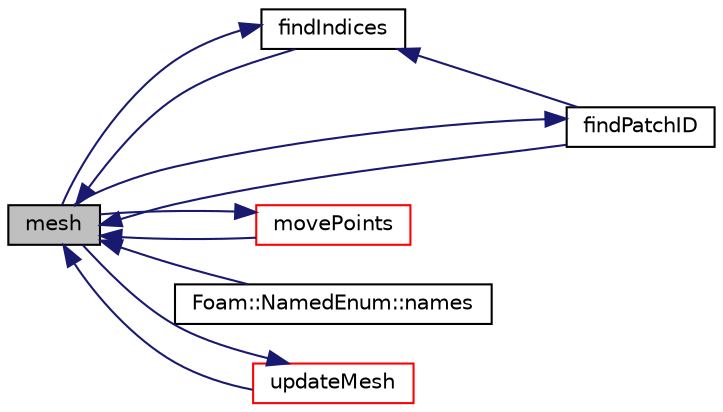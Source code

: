 digraph "mesh"
{
  bgcolor="transparent";
  edge [fontname="Helvetica",fontsize="10",labelfontname="Helvetica",labelfontsize="10"];
  node [fontname="Helvetica",fontsize="10",shape=record];
  rankdir="LR";
  Node1 [label="mesh",height=0.2,width=0.4,color="black", fillcolor="grey75", style="filled", fontcolor="black"];
  Node1 -> Node2 [dir="back",color="midnightblue",fontsize="10",style="solid",fontname="Helvetica"];
  Node2 [label="findIndices",height=0.2,width=0.4,color="black",URL="$a01874.html#a16f58abfaae10f3e592bcfb8dc2d1a20",tooltip="Find patch indices given a name. "];
  Node2 -> Node3 [dir="back",color="midnightblue",fontsize="10",style="solid",fontname="Helvetica"];
  Node3 [label="findPatchID",height=0.2,width=0.4,color="black",URL="$a01874.html#a6591fbb33e89d53c35c972523ac09e94",tooltip="Find patch index given a name. "];
  Node3 -> Node1 [dir="back",color="midnightblue",fontsize="10",style="solid",fontname="Helvetica"];
  Node2 -> Node1 [dir="back",color="midnightblue",fontsize="10",style="solid",fontname="Helvetica"];
  Node1 -> Node3 [dir="back",color="midnightblue",fontsize="10",style="solid",fontname="Helvetica"];
  Node1 -> Node4 [dir="back",color="midnightblue",fontsize="10",style="solid",fontname="Helvetica"];
  Node4 [label="movePoints",height=0.2,width=0.4,color="red",URL="$a01874.html#ab62834098bae1d3887f578c700754f39",tooltip="Correct polyBoundaryMesh after moving points. "];
  Node4 -> Node1 [dir="back",color="midnightblue",fontsize="10",style="solid",fontname="Helvetica"];
  Node1 -> Node5 [dir="back",color="midnightblue",fontsize="10",style="solid",fontname="Helvetica"];
  Node5 [label="Foam::NamedEnum::names",height=0.2,width=0.4,color="black",URL="$a01572.html#a7350da3a0edd92cd11e6c479c9967dc8"];
  Node1 -> Node6 [dir="back",color="midnightblue",fontsize="10",style="solid",fontname="Helvetica"];
  Node6 [label="updateMesh",height=0.2,width=0.4,color="red",URL="$a01874.html#ae5693a309a936ac1040dd48c2881677f",tooltip="Correct polyBoundaryMesh after topology update. "];
  Node6 -> Node1 [dir="back",color="midnightblue",fontsize="10",style="solid",fontname="Helvetica"];
}
